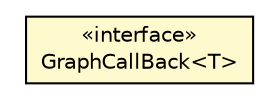 #!/usr/local/bin/dot
#
# Class diagram 
# Generated by UMLGraph version R5_6-24-gf6e263 (http://www.umlgraph.org/)
#

digraph G {
	edge [fontname="Helvetica",fontsize=10,labelfontname="Helvetica",labelfontsize=10];
	node [fontname="Helvetica",fontsize=10,shape=plaintext];
	nodesep=0.25;
	ranksep=0.5;
	// com.orientechnologies.orient.graph.sql.OGraphCommandExecutorSQLFactory.GraphCallBack<T>
	c1844989 [label=<<table title="com.orientechnologies.orient.graph.sql.OGraphCommandExecutorSQLFactory.GraphCallBack" border="0" cellborder="1" cellspacing="0" cellpadding="2" port="p" bgcolor="lemonChiffon" href="./OGraphCommandExecutorSQLFactory.GraphCallBack.html">
		<tr><td><table border="0" cellspacing="0" cellpadding="1">
<tr><td align="center" balign="center"> &#171;interface&#187; </td></tr>
<tr><td align="center" balign="center"> GraphCallBack&lt;T&gt; </td></tr>
		</table></td></tr>
		</table>>, URL="./OGraphCommandExecutorSQLFactory.GraphCallBack.html", fontname="Helvetica", fontcolor="black", fontsize=10.0];
}

